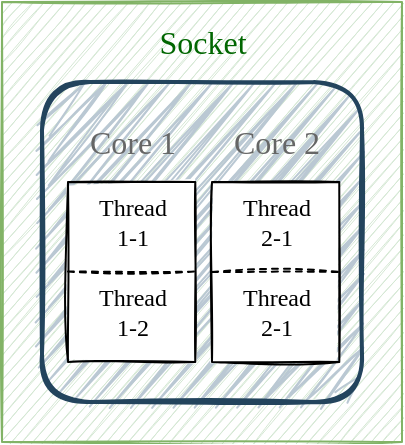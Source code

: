 <mxfile version="14.2.9" type="github">
  <diagram id="eN9L5DKLLzOSmHcizbPO" name="Page-1">
    <mxGraphModel dx="494" dy="274" grid="1" gridSize="10" guides="1" tooltips="1" connect="1" arrows="1" fold="1" page="1" pageScale="1" pageWidth="827" pageHeight="1169" math="0" shadow="0">
      <root>
        <mxCell id="0" />
        <mxCell id="1" parent="0" />
        <mxCell id="23Gl87hwJkXjGWV1SOsX-2" value="" style="rounded=0;whiteSpace=wrap;html=1;shadow=0;glass=0;sketch=1;fillColor=#d5e8d4;strokeColor=#82b366;" vertex="1" parent="1">
          <mxGeometry x="280" y="80" width="200" height="220" as="geometry" />
        </mxCell>
        <mxCell id="23Gl87hwJkXjGWV1SOsX-3" value="&lt;font style=&quot;font-size: 16px&quot; color=&quot;#006600&quot;&gt;Socket&lt;/font&gt;" style="text;html=1;align=center;verticalAlign=middle;resizable=0;points=[];autosize=1;fontFamily=Comic Sans MS;" vertex="1" parent="1">
          <mxGeometry x="345" y="90" width="70" height="20" as="geometry" />
        </mxCell>
        <mxCell id="23Gl87hwJkXjGWV1SOsX-4" value="" style="rounded=1;whiteSpace=wrap;html=1;shadow=0;glass=0;sketch=1;fillColor=#bac8d3;strokeWidth=2;perimeterSpacing=0;fillStyle=zigzag;strokeColor=#23445d;" vertex="1" parent="1">
          <mxGeometry x="300" y="120" width="160" height="160" as="geometry" />
        </mxCell>
        <mxCell id="23Gl87hwJkXjGWV1SOsX-6" value="Core 1" style="text;html=1;align=center;verticalAlign=middle;resizable=0;points=[];autosize=1;fontFamily=Comic Sans MS;fontSize=16;fontColor=#666666;" vertex="1" parent="1">
          <mxGeometry x="314.82" y="140" width="60" height="20" as="geometry" />
        </mxCell>
        <mxCell id="23Gl87hwJkXjGWV1SOsX-10" value="" style="rounded=0;whiteSpace=wrap;html=1;shadow=0;glass=0;sketch=1;" vertex="1" parent="1">
          <mxGeometry x="313" y="170" width="63.64" height="90" as="geometry" />
        </mxCell>
        <mxCell id="23Gl87hwJkXjGWV1SOsX-11" value="" style="rounded=0;whiteSpace=wrap;html=1;shadow=0;glass=0;sketch=1;" vertex="1" parent="1">
          <mxGeometry x="385" y="170" width="63.64" height="90" as="geometry" />
        </mxCell>
        <mxCell id="23Gl87hwJkXjGWV1SOsX-12" value="" style="endArrow=none;dashed=1;html=1;fontFamily=Comic Sans MS;fontSize=16;fontColor=#666666;entryX=1;entryY=0.5;entryDx=0;entryDy=0;exitX=0;exitY=0.5;exitDx=0;exitDy=0;sketch=1;" edge="1" parent="1" source="23Gl87hwJkXjGWV1SOsX-11" target="23Gl87hwJkXjGWV1SOsX-11">
          <mxGeometry width="50" height="50" relative="1" as="geometry">
            <mxPoint x="530" y="230" as="sourcePoint" />
            <mxPoint x="580" y="180" as="targetPoint" />
          </mxGeometry>
        </mxCell>
        <mxCell id="23Gl87hwJkXjGWV1SOsX-13" value="" style="endArrow=none;dashed=1;html=1;fontFamily=Comic Sans MS;fontSize=16;fontColor=#666666;entryX=1;entryY=0.5;entryDx=0;entryDy=0;exitX=0;exitY=0.5;exitDx=0;exitDy=0;sketch=1;" edge="1" parent="1">
          <mxGeometry width="50" height="50" relative="1" as="geometry">
            <mxPoint x="313" y="214.76" as="sourcePoint" />
            <mxPoint x="376.64" y="214.76" as="targetPoint" />
          </mxGeometry>
        </mxCell>
        <mxCell id="23Gl87hwJkXjGWV1SOsX-14" value="&lt;div style=&quot;font-size: 12px;&quot;&gt;Thread&lt;/div&gt;&lt;div style=&quot;font-size: 12px;&quot;&gt;1-1&lt;br style=&quot;font-size: 12px;&quot;&gt;&lt;/div&gt;" style="text;html=1;align=center;verticalAlign=middle;resizable=0;points=[];autosize=1;fontFamily=Comic Sans MS;fontSize=12;" vertex="1" parent="1">
          <mxGeometry x="314.82" y="175" width="60" height="30" as="geometry" />
        </mxCell>
        <mxCell id="23Gl87hwJkXjGWV1SOsX-15" value="Core 2" style="text;html=1;align=center;verticalAlign=middle;resizable=0;points=[];autosize=1;fontFamily=Comic Sans MS;fontSize=16;fontColor=#666666;" vertex="1" parent="1">
          <mxGeometry x="386.82" y="140" width="60" height="20" as="geometry" />
        </mxCell>
        <mxCell id="23Gl87hwJkXjGWV1SOsX-16" value="&lt;div style=&quot;font-size: 12px&quot;&gt;Thread&lt;/div&gt;&lt;div style=&quot;font-size: 12px&quot;&gt;2-1&lt;br style=&quot;font-size: 12px&quot;&gt;&lt;/div&gt;" style="text;html=1;align=center;verticalAlign=middle;resizable=0;points=[];autosize=1;fontFamily=Comic Sans MS;fontSize=12;" vertex="1" parent="1">
          <mxGeometry x="386.82" y="175" width="60" height="30" as="geometry" />
        </mxCell>
        <mxCell id="23Gl87hwJkXjGWV1SOsX-19" value="&lt;div style=&quot;font-size: 12px&quot;&gt;Thread&lt;/div&gt;&lt;div style=&quot;font-size: 12px&quot;&gt;2-1&lt;br style=&quot;font-size: 12px&quot;&gt;&lt;/div&gt;" style="text;html=1;align=center;verticalAlign=middle;resizable=0;points=[];autosize=1;fontFamily=Comic Sans MS;fontSize=12;" vertex="1" parent="1">
          <mxGeometry x="386.82" y="220" width="60" height="30" as="geometry" />
        </mxCell>
        <mxCell id="23Gl87hwJkXjGWV1SOsX-20" value="&lt;div style=&quot;font-size: 12px&quot;&gt;Thread&lt;/div&gt;&lt;div style=&quot;font-size: 12px&quot;&gt;1-2&lt;br style=&quot;font-size: 12px&quot;&gt;&lt;/div&gt;" style="text;html=1;align=center;verticalAlign=middle;resizable=0;points=[];autosize=1;fontFamily=Comic Sans MS;fontSize=12;" vertex="1" parent="1">
          <mxGeometry x="314.82" y="220" width="60" height="30" as="geometry" />
        </mxCell>
      </root>
    </mxGraphModel>
  </diagram>
</mxfile>
